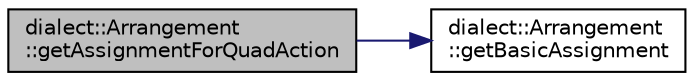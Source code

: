 digraph "dialect::Arrangement::getAssignmentForQuadAction"
{
  edge [fontname="Helvetica",fontsize="10",labelfontname="Helvetica",labelfontsize="10"];
  node [fontname="Helvetica",fontsize="10",shape=record];
  rankdir="LR";
  Node25 [label="dialect::Arrangement\l::getAssignmentForQuadAction",height=0.2,width=0.4,color="black", fillcolor="grey75", style="filled", fontcolor="black"];
  Node25 -> Node26 [color="midnightblue",fontsize="10",style="solid",fontname="Helvetica"];
  Node26 [label="dialect::Arrangement\l::getBasicAssignment",height=0.2,width=0.4,color="black", fillcolor="white", style="filled",URL="$structdialect_1_1Arrangement.html#a5aea74697000d725684fa14714b8475a",tooltip="Get the \"basic Assignment\" for this Arrangement. "];
}
